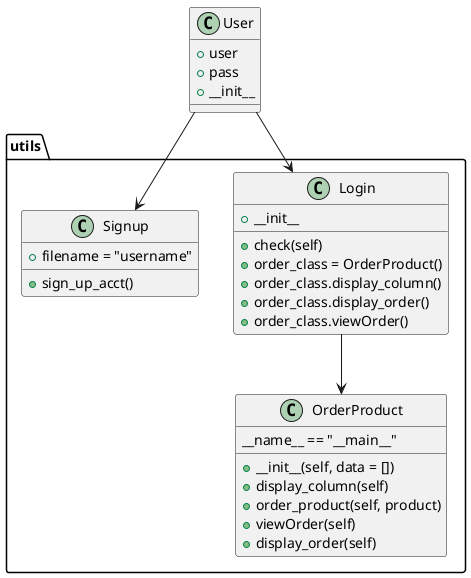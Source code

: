 @startuml
package utils {
Login : +__init__
Login : +check(self)
Login : +order_class = OrderProduct()
Login : +order_class.display_column()
Login : +order_class.display_order()
Login : +order_class.viewOrder()
OrderProduct : +__init__(self, data = [])
OrderProduct : +display_column(self)
OrderProduct : +order_product(self, product)
OrderProduct : +viewOrder(self)
OrderProduct : +display_order(self)
OrderProduct : __name__ == "__main__"
Signup : +sign_up_acct()
Signup : +filename = "username"
}
Login --> OrderProduct
User --> Login
User --> Signup
User : +user
User : +pass
User : +__init__
@enduml
